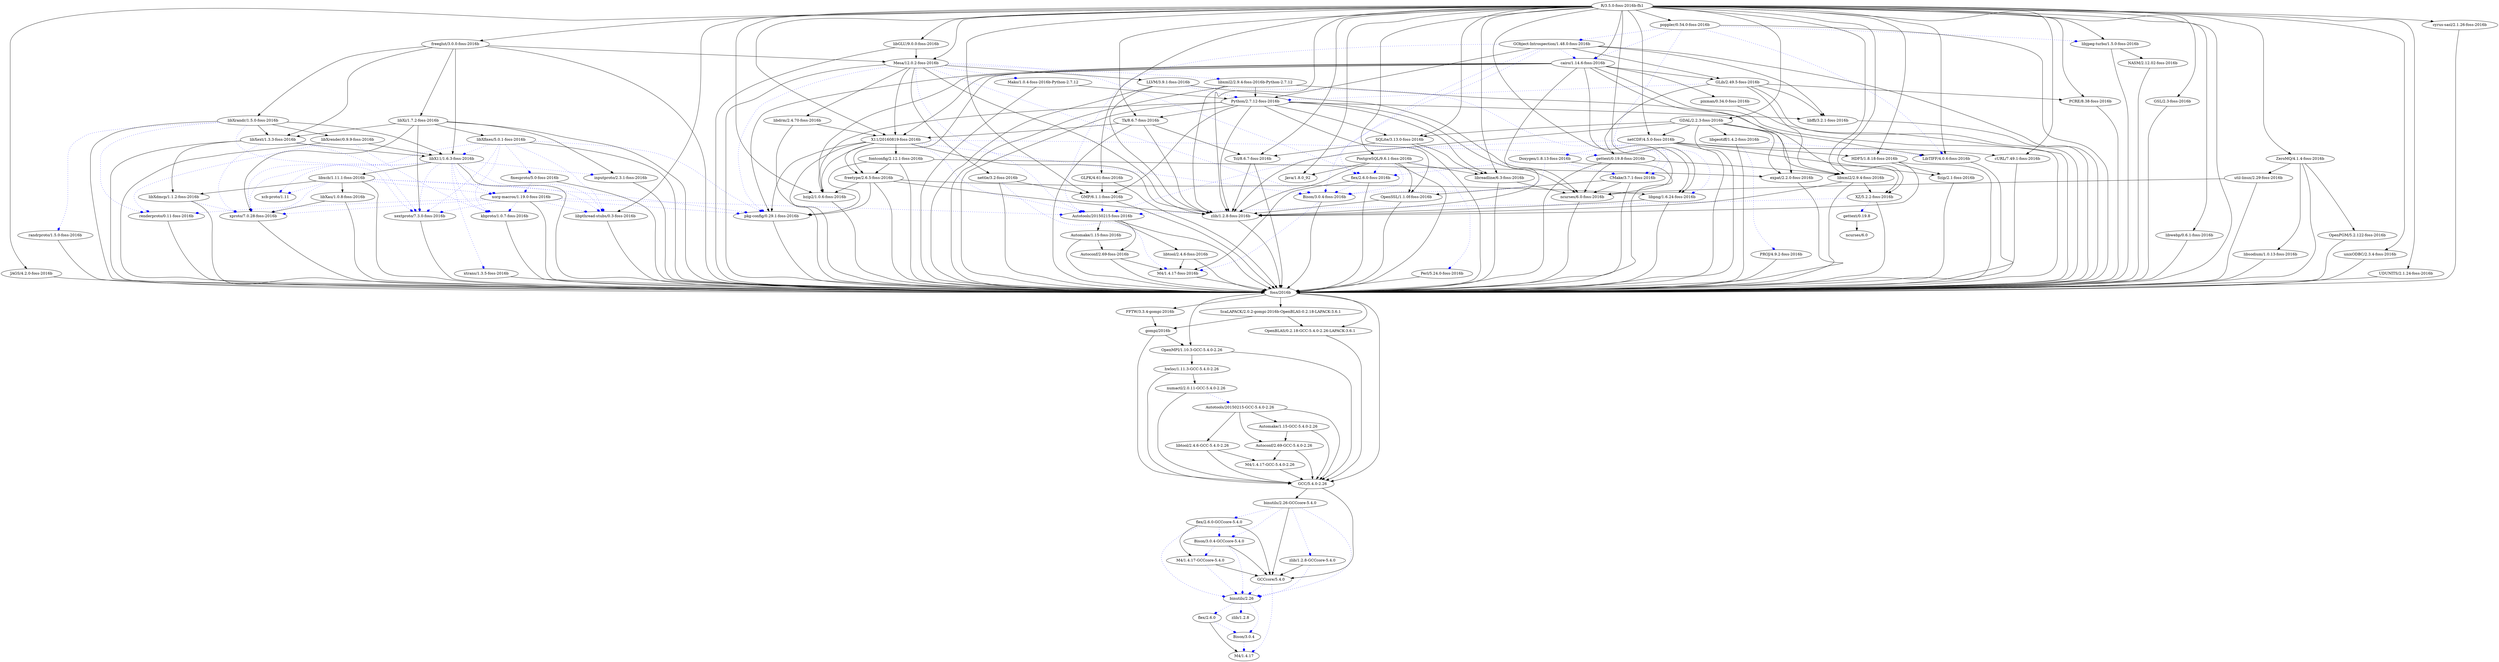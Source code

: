 digraph graphname {
"JAGS/4.2.0-foss-2016b";
"nettle/3.2-foss-2016b";
"bzip2/1.0.6-foss-2016b";
"M4/1.4.17";
"xextproto/7.3.0-foss-2016b";
"renderproto/0.11-foss-2016b";
"zlib/1.2.8";
"Bison/3.0.4";
"libtool/2.4.6-foss-2016b";
"Automake/1.15-foss-2016b";
"inputproto/2.3.1-foss-2016b";
"cairo/1.14.6-foss-2016b";
"pkg-config/0.29.1-foss-2016b";
"PostgreSQL/9.6.1-foss-2016b";
"libXdmcp/1.1.2-foss-2016b";
"GSL/2.3-foss-2016b";
"Autotools/20150215-GCC-5.4.0-2.26";
"Python/2.7.12-foss-2016b";
"libwebp/0.6.1-foss-2016b";
"libXfixes/5.0.1-foss-2016b";
"gettext/0.19.8";
"R/3.5.0-foss-2016b-fh1";
"M4/1.4.17-GCC-5.4.0-2.26";
"xcb-proto/1.11";
"libXi/1.7.2-foss-2016b";
"binutils/2.26";
"Bison/3.0.4-GCCcore-5.4.0";
"binutils/2.26-GCCcore-5.4.0";
"ncurses/6.0";
"PROJ/4.9.2-foss-2016b";
"GObject-Introspection/1.48.0-foss-2016b";
"util-linux/2.29-foss-2016b";
"OpenMPI/1.10.3-GCC-5.4.0-2.26";
"M4/1.4.17-foss-2016b";
"OpenPGM/5.2.122-foss-2016b";
"libGLU/9.0.0-foss-2016b";
"libxcb/1.11.1-foss-2016b";
"libX11/1.6.3-foss-2016b";
"libXext/1.3.3-foss-2016b";
"Autotools/20150215-foss-2016b";
"Perl/5.24.0-foss-2016b";
"gompi/2016b";
"Autoconf/2.69-foss-2016b";
"Mako/1.0.4-foss-2016b-Python-2.7.12";
"freeglut/3.0.0-foss-2016b";
"ScaLAPACK/2.0.2-gompi-2016b-OpenBLAS-0.2.18-LAPACK-3.6.1";
"fixesproto/5.0-foss-2016b";
"Automake/1.15-GCC-5.4.0-2.26";
"xorg-macros/1.19.0-foss-2016b";
"GCCcore/5.4.0";
"fontconfig/2.12.1-foss-2016b";
"netCDF/4.5.0-foss-2016b";
"GCC/5.4.0-2.26";
"unixODBC/2.3.4-foss-2016b";
"ZeroMQ/4.1.4-foss-2016b";
"GMP/6.1.1-foss-2016b";
"zlib/1.2.8-GCCcore-5.4.0";
"flex/2.6.0";
"libreadline/6.3-foss-2016b";
"poppler/0.54.0-foss-2016b";
"flex/2.6.0-foss-2016b";
"pixman/0.34.0-foss-2016b";
"kbproto/1.0.7-foss-2016b";
"libXrender/0.9.9-foss-2016b";
"Bison/3.0.4-foss-2016b";
"Autoconf/2.69-GCC-5.4.0-2.26";
"CMake/3.7.1-foss-2016b";
"freetype/2.6.5-foss-2016b";
"libXrandr/1.5.0-foss-2016b";
"PCRE/8.38-foss-2016b";
"libtool/2.4.6-GCC-5.4.0-2.26";
"GLib/2.49.5-foss-2016b";
"SQLite/3.13.0-foss-2016b";
"Java/1.8.0_92";
"libxml2/2.9.4-foss-2016b-Python-2.7.12";
"xtrans/1.3.5-foss-2016b";
"X11/20160819-foss-2016b";
"M4/1.4.17-GCCcore-5.4.0";
"LLVM/3.9.1-foss-2016b";
"Szip/2.1-foss-2016b";
"libjpeg-turbo/1.5.0-foss-2016b";
"xproto/7.0.28-foss-2016b";
"randrproto/1.5.0-foss-2016b";
"libXau/1.0.8-foss-2016b";
"libpng/1.6.24-foss-2016b";
"libgeotiff/1.4.2-foss-2016b";
"hwloc/1.11.3-GCC-5.4.0-2.26";
"UDUNITS/2.1.24-foss-2016b";
"GLPK/4.61-foss-2016b";
"Doxygen/1.8.13-foss-2016b";
"XZ/5.2.2-foss-2016b";
"expat/2.2.0-foss-2016b";
"cURL/7.49.1-foss-2016b";
"libsodium/1.0.13-foss-2016b";
"GDAL/2.2.3-foss-2016b";
"Tk/8.6.7-foss-2016b";
"ncurses/6.0-foss-2016b";
"flex/2.6.0-GCCcore-5.4.0";
"Tcl/8.6.7-foss-2016b";
"HDF5/1.8.18-foss-2016b";
"libdrm/2.4.70-foss-2016b";
"libxml2/2.9.4-foss-2016b";
"libffi/3.2.1-foss-2016b";
"NASM/2.12.02-foss-2016b";
"gettext/0.19.8-foss-2016b";
"foss/2016b";
"cyrus-sasl/2.1.26-foss-2016b";
"libpthread-stubs/0.3-foss-2016b";
"zlib/1.2.8-foss-2016b";
"OpenSSL/1.1.0f-foss-2016b";
"numactl/2.0.11-GCC-5.4.0-2.26";
"Mesa/12.0.2-foss-2016b";
"FFTW/3.3.4-gompi-2016b";
"LibTIFF/4.0.6-foss-2016b";
"OpenBLAS/0.2.18-GCC-5.4.0-2.26-LAPACK-3.6.1";
"JAGS/4.2.0-foss-2016b" -> "foss/2016b";
"nettle/3.2-foss-2016b" -> "GMP/6.1.1-foss-2016b";
"nettle/3.2-foss-2016b" -> "M4/1.4.17-foss-2016b"  [color=blue, style=dotted, arrowhead=diamond];
"nettle/3.2-foss-2016b" -> "foss/2016b";
"bzip2/1.0.6-foss-2016b" -> "foss/2016b";
"xextproto/7.3.0-foss-2016b" -> "foss/2016b";
"renderproto/0.11-foss-2016b" -> "foss/2016b";
"Bison/3.0.4" -> "M4/1.4.17"  [color=blue, style=dotted, arrowhead=diamond];
"libtool/2.4.6-foss-2016b" -> "M4/1.4.17-foss-2016b";
"libtool/2.4.6-foss-2016b" -> "foss/2016b";
"Automake/1.15-foss-2016b" -> "Autoconf/2.69-foss-2016b";
"Automake/1.15-foss-2016b" -> "foss/2016b";
"inputproto/2.3.1-foss-2016b" -> "foss/2016b";
"cairo/1.14.6-foss-2016b" -> "pkg-config/0.29.1-foss-2016b";
"cairo/1.14.6-foss-2016b" -> "bzip2/1.0.6-foss-2016b";
"cairo/1.14.6-foss-2016b" -> "zlib/1.2.8-foss-2016b";
"cairo/1.14.6-foss-2016b" -> "libpng/1.6.24-foss-2016b";
"cairo/1.14.6-foss-2016b" -> "freetype/2.6.5-foss-2016b";
"cairo/1.14.6-foss-2016b" -> "pixman/0.34.0-foss-2016b";
"cairo/1.14.6-foss-2016b" -> "expat/2.2.0-foss-2016b";
"cairo/1.14.6-foss-2016b" -> "GLib/2.49.5-foss-2016b";
"cairo/1.14.6-foss-2016b" -> "X11/20160819-foss-2016b";
"cairo/1.14.6-foss-2016b" -> "foss/2016b";
"pkg-config/0.29.1-foss-2016b" -> "foss/2016b";
"PostgreSQL/9.6.1-foss-2016b" -> "Java/1.8.0_92";
"PostgreSQL/9.6.1-foss-2016b" -> "libreadline/6.3-foss-2016b";
"PostgreSQL/9.6.1-foss-2016b" -> "zlib/1.2.8-foss-2016b";
"PostgreSQL/9.6.1-foss-2016b" -> "OpenSSL/1.1.0f-foss-2016b";
"PostgreSQL/9.6.1-foss-2016b" -> "Bison/3.0.4-foss-2016b"  [color=blue, style=dotted, arrowhead=diamond];
"PostgreSQL/9.6.1-foss-2016b" -> "flex/2.6.0-foss-2016b"  [color=blue, style=dotted, arrowhead=diamond];
"PostgreSQL/9.6.1-foss-2016b" -> "Perl/5.24.0-foss-2016b"  [color=blue, style=dotted, arrowhead=diamond];
"PostgreSQL/9.6.1-foss-2016b" -> "foss/2016b";
"libXdmcp/1.1.2-foss-2016b" -> "xproto/7.0.28-foss-2016b"  [color=blue, style=dotted, arrowhead=diamond];
"libXdmcp/1.1.2-foss-2016b" -> "foss/2016b";
"GSL/2.3-foss-2016b" -> "foss/2016b";
"Autotools/20150215-GCC-5.4.0-2.26" -> "Autoconf/2.69-GCC-5.4.0-2.26";
"Autotools/20150215-GCC-5.4.0-2.26" -> "Automake/1.15-GCC-5.4.0-2.26";
"Autotools/20150215-GCC-5.4.0-2.26" -> "libtool/2.4.6-GCC-5.4.0-2.26";
"Autotools/20150215-GCC-5.4.0-2.26" -> "GCC/5.4.0-2.26";
"Python/2.7.12-foss-2016b" -> "bzip2/1.0.6-foss-2016b";
"Python/2.7.12-foss-2016b" -> "zlib/1.2.8-foss-2016b";
"Python/2.7.12-foss-2016b" -> "libreadline/6.3-foss-2016b";
"Python/2.7.12-foss-2016b" -> "ncurses/6.0-foss-2016b";
"Python/2.7.12-foss-2016b" -> "SQLite/3.13.0-foss-2016b";
"Python/2.7.12-foss-2016b" -> "Tk/8.6.7-foss-2016b";
"Python/2.7.12-foss-2016b" -> "GMP/6.1.1-foss-2016b";
"Python/2.7.12-foss-2016b" -> "libffi/3.2.1-foss-2016b";
"Python/2.7.12-foss-2016b" -> "OpenSSL/1.1.0f-foss-2016b";
"Python/2.7.12-foss-2016b" -> "foss/2016b";
"libwebp/0.6.1-foss-2016b" -> "foss/2016b";
"libXfixes/5.0.1-foss-2016b" -> "fixesproto/5.0-foss-2016b"  [color=blue, style=dotted, arrowhead=diamond];
"libXfixes/5.0.1-foss-2016b" -> "xextproto/7.3.0-foss-2016b"  [color=blue, style=dotted, arrowhead=diamond];
"libXfixes/5.0.1-foss-2016b" -> "xproto/7.0.28-foss-2016b"  [color=blue, style=dotted, arrowhead=diamond];
"libXfixes/5.0.1-foss-2016b" -> "pkg-config/0.29.1-foss-2016b"  [color=blue, style=dotted, arrowhead=diamond];
"libXfixes/5.0.1-foss-2016b" -> "kbproto/1.0.7-foss-2016b"  [color=blue, style=dotted, arrowhead=diamond];
"libXfixes/5.0.1-foss-2016b" -> "libX11/1.6.3-foss-2016b"  [color=blue, style=dotted, arrowhead=diamond];
"libXfixes/5.0.1-foss-2016b" -> "libpthread-stubs/0.3-foss-2016b"  [color=blue, style=dotted, arrowhead=diamond];
"libXfixes/5.0.1-foss-2016b" -> "foss/2016b";
"gettext/0.19.8" -> "ncurses/6.0";
"R/3.5.0-foss-2016b-fh1" -> "libreadline/6.3-foss-2016b";
"R/3.5.0-foss-2016b-fh1" -> "ncurses/6.0-foss-2016b";
"R/3.5.0-foss-2016b-fh1" -> "bzip2/1.0.6-foss-2016b";
"R/3.5.0-foss-2016b-fh1" -> "XZ/5.2.2-foss-2016b";
"R/3.5.0-foss-2016b-fh1" -> "zlib/1.2.8-foss-2016b";
"R/3.5.0-foss-2016b-fh1" -> "SQLite/3.13.0-foss-2016b";
"R/3.5.0-foss-2016b-fh1" -> "PCRE/8.38-foss-2016b";
"R/3.5.0-foss-2016b-fh1" -> "libwebp/0.6.1-foss-2016b";
"R/3.5.0-foss-2016b-fh1" -> "libpng/1.6.24-foss-2016b";
"R/3.5.0-foss-2016b-fh1" -> "libjpeg-turbo/1.5.0-foss-2016b";
"R/3.5.0-foss-2016b-fh1" -> "libpthread-stubs/0.3-foss-2016b";
"R/3.5.0-foss-2016b-fh1" -> "LibTIFF/4.0.6-foss-2016b";
"R/3.5.0-foss-2016b-fh1" -> "Java/1.8.0_92";
"R/3.5.0-foss-2016b-fh1" -> "Tcl/8.6.7-foss-2016b";
"R/3.5.0-foss-2016b-fh1" -> "Tk/8.6.7-foss-2016b";
"R/3.5.0-foss-2016b-fh1" -> "cURL/7.49.1-foss-2016b";
"R/3.5.0-foss-2016b-fh1" -> "libxml2/2.9.4-foss-2016b";
"R/3.5.0-foss-2016b-fh1" -> "X11/20160819-foss-2016b";
"R/3.5.0-foss-2016b-fh1" -> "freeglut/3.0.0-foss-2016b";
"R/3.5.0-foss-2016b-fh1" -> "poppler/0.54.0-foss-2016b";
"R/3.5.0-foss-2016b-fh1" -> "GDAL/2.2.3-foss-2016b";
"R/3.5.0-foss-2016b-fh1" -> "GSL/2.3-foss-2016b";
"R/3.5.0-foss-2016b-fh1" -> "GMP/6.1.1-foss-2016b";
"R/3.5.0-foss-2016b-fh1" -> "JAGS/4.2.0-foss-2016b";
"R/3.5.0-foss-2016b-fh1" -> "libGLU/9.0.0-foss-2016b";
"R/3.5.0-foss-2016b-fh1" -> "Mesa/12.0.2-foss-2016b";
"R/3.5.0-foss-2016b-fh1" -> "cairo/1.14.6-foss-2016b";
"R/3.5.0-foss-2016b-fh1" -> "PostgreSQL/9.6.1-foss-2016b";
"R/3.5.0-foss-2016b-fh1" -> "netCDF/4.5.0-foss-2016b";
"R/3.5.0-foss-2016b-fh1" -> "GLPK/4.61-foss-2016b";
"R/3.5.0-foss-2016b-fh1" -> "ZeroMQ/4.1.4-foss-2016b";
"R/3.5.0-foss-2016b-fh1" -> "HDF5/1.8.18-foss-2016b";
"R/3.5.0-foss-2016b-fh1" -> "UDUNITS/2.1.24-foss-2016b";
"R/3.5.0-foss-2016b-fh1" -> "cyrus-sasl/2.1.26-foss-2016b";
"R/3.5.0-foss-2016b-fh1" -> "unixODBC/2.3.4-foss-2016b";
"R/3.5.0-foss-2016b-fh1" -> "foss/2016b";
"M4/1.4.17-GCC-5.4.0-2.26" -> "GCC/5.4.0-2.26";
"libXi/1.7.2-foss-2016b" -> "xproto/7.0.28-foss-2016b";
"libXi/1.7.2-foss-2016b" -> "xextproto/7.3.0-foss-2016b";
"libXi/1.7.2-foss-2016b" -> "libXext/1.3.3-foss-2016b";
"libXi/1.7.2-foss-2016b" -> "inputproto/2.3.1-foss-2016b";
"libXi/1.7.2-foss-2016b" -> "libXfixes/5.0.1-foss-2016b";
"libXi/1.7.2-foss-2016b" -> "foss/2016b";
"binutils/2.26" -> "flex/2.6.0"  [color=blue, style=dotted, arrowhead=diamond];
"binutils/2.26" -> "Bison/3.0.4"  [color=blue, style=dotted, arrowhead=diamond];
"binutils/2.26" -> "zlib/1.2.8"  [color=blue, style=dotted, arrowhead=diamond];
"Bison/3.0.4-GCCcore-5.4.0" -> "M4/1.4.17-GCCcore-5.4.0"  [color=blue, style=dotted, arrowhead=diamond];
"Bison/3.0.4-GCCcore-5.4.0" -> "binutils/2.26"  [color=blue, style=dotted, arrowhead=diamond];
"Bison/3.0.4-GCCcore-5.4.0" -> "GCCcore/5.4.0";
"binutils/2.26-GCCcore-5.4.0" -> "flex/2.6.0-GCCcore-5.4.0"  [color=blue, style=dotted, arrowhead=diamond];
"binutils/2.26-GCCcore-5.4.0" -> "Bison/3.0.4-GCCcore-5.4.0"  [color=blue, style=dotted, arrowhead=diamond];
"binutils/2.26-GCCcore-5.4.0" -> "zlib/1.2.8-GCCcore-5.4.0"  [color=blue, style=dotted, arrowhead=diamond];
"binutils/2.26-GCCcore-5.4.0" -> "binutils/2.26"  [color=blue, style=dotted, arrowhead=diamond];
"binutils/2.26-GCCcore-5.4.0" -> "GCCcore/5.4.0";
"PROJ/4.9.2-foss-2016b" -> "foss/2016b";
"GObject-Introspection/1.48.0-foss-2016b" -> "Python/2.7.12-foss-2016b";
"GObject-Introspection/1.48.0-foss-2016b" -> "GLib/2.49.5-foss-2016b";
"GObject-Introspection/1.48.0-foss-2016b" -> "libffi/3.2.1-foss-2016b";
"GObject-Introspection/1.48.0-foss-2016b" -> "Autotools/20150215-foss-2016b"  [color=blue, style=dotted, arrowhead=diamond];
"GObject-Introspection/1.48.0-foss-2016b" -> "flex/2.6.0-foss-2016b"  [color=blue, style=dotted, arrowhead=diamond];
"GObject-Introspection/1.48.0-foss-2016b" -> "Bison/3.0.4-foss-2016b"  [color=blue, style=dotted, arrowhead=diamond];
"GObject-Introspection/1.48.0-foss-2016b" -> "cairo/1.14.6-foss-2016b"  [color=blue, style=dotted, arrowhead=diamond];
"GObject-Introspection/1.48.0-foss-2016b" -> "foss/2016b";
"util-linux/2.29-foss-2016b" -> "ncurses/6.0-foss-2016b";
"util-linux/2.29-foss-2016b" -> "foss/2016b";
"OpenMPI/1.10.3-GCC-5.4.0-2.26" -> "hwloc/1.11.3-GCC-5.4.0-2.26";
"OpenMPI/1.10.3-GCC-5.4.0-2.26" -> "GCC/5.4.0-2.26";
"M4/1.4.17-foss-2016b" -> "foss/2016b";
"OpenPGM/5.2.122-foss-2016b" -> "foss/2016b";
"libGLU/9.0.0-foss-2016b" -> "Mesa/12.0.2-foss-2016b";
"libGLU/9.0.0-foss-2016b" -> "foss/2016b";
"libxcb/1.11.1-foss-2016b" -> "libXau/1.0.8-foss-2016b";
"libxcb/1.11.1-foss-2016b" -> "libXdmcp/1.1.2-foss-2016b";
"libxcb/1.11.1-foss-2016b" -> "pkg-config/0.29.1-foss-2016b"  [color=blue, style=dotted, arrowhead=diamond];
"libxcb/1.11.1-foss-2016b" -> "xcb-proto/1.11"  [color=blue, style=dotted, arrowhead=diamond];
"libxcb/1.11.1-foss-2016b" -> "xproto/7.0.28-foss-2016b"  [color=blue, style=dotted, arrowhead=diamond];
"libxcb/1.11.1-foss-2016b" -> "libpthread-stubs/0.3-foss-2016b"  [color=blue, style=dotted, arrowhead=diamond];
"libxcb/1.11.1-foss-2016b" -> "xorg-macros/1.19.0-foss-2016b"  [color=blue, style=dotted, arrowhead=diamond];
"libxcb/1.11.1-foss-2016b" -> "foss/2016b";
"libX11/1.6.3-foss-2016b" -> "libxcb/1.11.1-foss-2016b";
"libX11/1.6.3-foss-2016b" -> "xextproto/7.3.0-foss-2016b"  [color=blue, style=dotted, arrowhead=diamond];
"libX11/1.6.3-foss-2016b" -> "xcb-proto/1.11"  [color=blue, style=dotted, arrowhead=diamond];
"libX11/1.6.3-foss-2016b" -> "inputproto/2.3.1-foss-2016b"  [color=blue, style=dotted, arrowhead=diamond];
"libX11/1.6.3-foss-2016b" -> "xproto/7.0.28-foss-2016b"  [color=blue, style=dotted, arrowhead=diamond];
"libX11/1.6.3-foss-2016b" -> "libpthread-stubs/0.3-foss-2016b"  [color=blue, style=dotted, arrowhead=diamond];
"libX11/1.6.3-foss-2016b" -> "kbproto/1.0.7-foss-2016b"  [color=blue, style=dotted, arrowhead=diamond];
"libX11/1.6.3-foss-2016b" -> "xtrans/1.3.5-foss-2016b"  [color=blue, style=dotted, arrowhead=diamond];
"libX11/1.6.3-foss-2016b" -> "xorg-macros/1.19.0-foss-2016b"  [color=blue, style=dotted, arrowhead=diamond];
"libX11/1.6.3-foss-2016b" -> "foss/2016b";
"libXext/1.3.3-foss-2016b" -> "libX11/1.6.3-foss-2016b";
"libXext/1.3.3-foss-2016b" -> "libXdmcp/1.1.2-foss-2016b";
"libXext/1.3.3-foss-2016b" -> "xproto/7.0.28-foss-2016b"  [color=blue, style=dotted, arrowhead=diamond];
"libXext/1.3.3-foss-2016b" -> "xextproto/7.3.0-foss-2016b"  [color=blue, style=dotted, arrowhead=diamond];
"libXext/1.3.3-foss-2016b" -> "foss/2016b";
"Autotools/20150215-foss-2016b" -> "Autoconf/2.69-foss-2016b";
"Autotools/20150215-foss-2016b" -> "Automake/1.15-foss-2016b";
"Autotools/20150215-foss-2016b" -> "libtool/2.4.6-foss-2016b";
"Autotools/20150215-foss-2016b" -> "foss/2016b";
"Perl/5.24.0-foss-2016b" -> "foss/2016b";
"gompi/2016b" -> "GCC/5.4.0-2.26";
"gompi/2016b" -> "OpenMPI/1.10.3-GCC-5.4.0-2.26";
"Autoconf/2.69-foss-2016b" -> "M4/1.4.17-foss-2016b";
"Autoconf/2.69-foss-2016b" -> "foss/2016b";
"Mako/1.0.4-foss-2016b-Python-2.7.12" -> "Python/2.7.12-foss-2016b";
"Mako/1.0.4-foss-2016b-Python-2.7.12" -> "foss/2016b";
"freeglut/3.0.0-foss-2016b" -> "libXi/1.7.2-foss-2016b";
"freeglut/3.0.0-foss-2016b" -> "libX11/1.6.3-foss-2016b";
"freeglut/3.0.0-foss-2016b" -> "libXext/1.3.3-foss-2016b";
"freeglut/3.0.0-foss-2016b" -> "libXrandr/1.5.0-foss-2016b";
"freeglut/3.0.0-foss-2016b" -> "Mesa/12.0.2-foss-2016b";
"freeglut/3.0.0-foss-2016b" -> "foss/2016b";
"ScaLAPACK/2.0.2-gompi-2016b-OpenBLAS-0.2.18-LAPACK-3.6.1" -> "OpenBLAS/0.2.18-GCC-5.4.0-2.26-LAPACK-3.6.1";
"ScaLAPACK/2.0.2-gompi-2016b-OpenBLAS-0.2.18-LAPACK-3.6.1" -> "gompi/2016b";
"fixesproto/5.0-foss-2016b" -> "xorg-macros/1.19.0-foss-2016b"  [color=blue, style=dotted, arrowhead=diamond];
"fixesproto/5.0-foss-2016b" -> "foss/2016b";
"Automake/1.15-GCC-5.4.0-2.26" -> "Autoconf/2.69-GCC-5.4.0-2.26";
"Automake/1.15-GCC-5.4.0-2.26" -> "GCC/5.4.0-2.26";
"xorg-macros/1.19.0-foss-2016b" -> "Autotools/20150215-foss-2016b"  [color=blue, style=dotted, arrowhead=diamond];
"xorg-macros/1.19.0-foss-2016b" -> "pkg-config/0.29.1-foss-2016b"  [color=blue, style=dotted, arrowhead=diamond];
"xorg-macros/1.19.0-foss-2016b" -> "renderproto/0.11-foss-2016b"  [color=blue, style=dotted, arrowhead=diamond];
"xorg-macros/1.19.0-foss-2016b" -> "xproto/7.0.28-foss-2016b"  [color=blue, style=dotted, arrowhead=diamond];
"xorg-macros/1.19.0-foss-2016b" -> "xextproto/7.3.0-foss-2016b"  [color=blue, style=dotted, arrowhead=diamond];
"xorg-macros/1.19.0-foss-2016b" -> "kbproto/1.0.7-foss-2016b"  [color=blue, style=dotted, arrowhead=diamond];
"xorg-macros/1.19.0-foss-2016b" -> "libpthread-stubs/0.3-foss-2016b"  [color=blue, style=dotted, arrowhead=diamond];
"xorg-macros/1.19.0-foss-2016b" -> "foss/2016b";
"GCCcore/5.4.0" -> "binutils/2.26"  [color=blue, style=dotted, arrowhead=diamond];
"GCCcore/5.4.0" -> "M4/1.4.17"  [color=blue, style=dotted, arrowhead=diamond];
"fontconfig/2.12.1-foss-2016b" -> "expat/2.2.0-foss-2016b";
"fontconfig/2.12.1-foss-2016b" -> "freetype/2.6.5-foss-2016b";
"fontconfig/2.12.1-foss-2016b" -> "pkg-config/0.29.1-foss-2016b";
"fontconfig/2.12.1-foss-2016b" -> "foss/2016b";
"netCDF/4.5.0-foss-2016b" -> "HDF5/1.8.18-foss-2016b";
"netCDF/4.5.0-foss-2016b" -> "cURL/7.49.1-foss-2016b";
"netCDF/4.5.0-foss-2016b" -> "Szip/2.1-foss-2016b";
"netCDF/4.5.0-foss-2016b" -> "Autotools/20150215-foss-2016b"  [color=blue, style=dotted, arrowhead=diamond];
"netCDF/4.5.0-foss-2016b" -> "CMake/3.7.1-foss-2016b"  [color=blue, style=dotted, arrowhead=diamond];
"netCDF/4.5.0-foss-2016b" -> "Doxygen/1.8.13-foss-2016b"  [color=blue, style=dotted, arrowhead=diamond];
"netCDF/4.5.0-foss-2016b" -> "foss/2016b";
"GCC/5.4.0-2.26" -> "GCCcore/5.4.0";
"GCC/5.4.0-2.26" -> "binutils/2.26-GCCcore-5.4.0";
"unixODBC/2.3.4-foss-2016b" -> "foss/2016b";
"ZeroMQ/4.1.4-foss-2016b" -> "OpenPGM/5.2.122-foss-2016b";
"ZeroMQ/4.1.4-foss-2016b" -> "util-linux/2.29-foss-2016b";
"ZeroMQ/4.1.4-foss-2016b" -> "libsodium/1.0.13-foss-2016b";
"ZeroMQ/4.1.4-foss-2016b" -> "foss/2016b";
"GMP/6.1.1-foss-2016b" -> "Autotools/20150215-foss-2016b"  [color=blue, style=dotted, arrowhead=diamond];
"GMP/6.1.1-foss-2016b" -> "foss/2016b";
"zlib/1.2.8-GCCcore-5.4.0" -> "binutils/2.26"  [color=blue, style=dotted, arrowhead=diamond];
"zlib/1.2.8-GCCcore-5.4.0" -> "GCCcore/5.4.0";
"flex/2.6.0" -> "M4/1.4.17";
"flex/2.6.0" -> "Bison/3.0.4"  [color=blue, style=dotted, arrowhead=diamond];
"libreadline/6.3-foss-2016b" -> "ncurses/6.0-foss-2016b";
"libreadline/6.3-foss-2016b" -> "foss/2016b";
"poppler/0.54.0-foss-2016b" -> "cairo/1.14.6-foss-2016b"  [color=blue, style=dotted, arrowhead=diamond];
"poppler/0.54.0-foss-2016b" -> "GObject-Introspection/1.48.0-foss-2016b"  [color=blue, style=dotted, arrowhead=diamond];
"poppler/0.54.0-foss-2016b" -> "libjpeg-turbo/1.5.0-foss-2016b"  [color=blue, style=dotted, arrowhead=diamond];
"poppler/0.54.0-foss-2016b" -> "libpng/1.6.24-foss-2016b"  [color=blue, style=dotted, arrowhead=diamond];
"poppler/0.54.0-foss-2016b" -> "LibTIFF/4.0.6-foss-2016b"  [color=blue, style=dotted, arrowhead=diamond];
"poppler/0.54.0-foss-2016b" -> "foss/2016b";
"flex/2.6.0-foss-2016b" -> "M4/1.4.17-foss-2016b";
"flex/2.6.0-foss-2016b" -> "Bison/3.0.4-foss-2016b"  [color=blue, style=dotted, arrowhead=diamond];
"flex/2.6.0-foss-2016b" -> "foss/2016b";
"pixman/0.34.0-foss-2016b" -> "foss/2016b";
"kbproto/1.0.7-foss-2016b" -> "foss/2016b";
"libXrender/0.9.9-foss-2016b" -> "libX11/1.6.3-foss-2016b";
"libXrender/0.9.9-foss-2016b" -> "kbproto/1.0.7-foss-2016b"  [color=blue, style=dotted, arrowhead=diamond];
"libXrender/0.9.9-foss-2016b" -> "renderproto/0.11-foss-2016b"  [color=blue, style=dotted, arrowhead=diamond];
"libXrender/0.9.9-foss-2016b" -> "foss/2016b";
"Bison/3.0.4-foss-2016b" -> "M4/1.4.17-foss-2016b"  [color=blue, style=dotted, arrowhead=diamond];
"Bison/3.0.4-foss-2016b" -> "foss/2016b";
"Autoconf/2.69-GCC-5.4.0-2.26" -> "M4/1.4.17-GCC-5.4.0-2.26";
"Autoconf/2.69-GCC-5.4.0-2.26" -> "GCC/5.4.0-2.26";
"CMake/3.7.1-foss-2016b" -> "ncurses/6.0-foss-2016b";
"CMake/3.7.1-foss-2016b" -> "OpenSSL/1.1.0f-foss-2016b";
"CMake/3.7.1-foss-2016b" -> "foss/2016b";
"freetype/2.6.5-foss-2016b" -> "libpng/1.6.24-foss-2016b";
"freetype/2.6.5-foss-2016b" -> "bzip2/1.0.6-foss-2016b";
"freetype/2.6.5-foss-2016b" -> "zlib/1.2.8-foss-2016b";
"freetype/2.6.5-foss-2016b" -> "pkg-config/0.29.1-foss-2016b";
"freetype/2.6.5-foss-2016b" -> "foss/2016b";
"libXrandr/1.5.0-foss-2016b" -> "libX11/1.6.3-foss-2016b";
"libXrandr/1.5.0-foss-2016b" -> "libXext/1.3.3-foss-2016b";
"libXrandr/1.5.0-foss-2016b" -> "libXrender/0.9.9-foss-2016b";
"libXrandr/1.5.0-foss-2016b" -> "randrproto/1.5.0-foss-2016b"  [color=blue, style=dotted, arrowhead=diamond];
"libXrandr/1.5.0-foss-2016b" -> "renderproto/0.11-foss-2016b"  [color=blue, style=dotted, arrowhead=diamond];
"libXrandr/1.5.0-foss-2016b" -> "xextproto/7.3.0-foss-2016b"  [color=blue, style=dotted, arrowhead=diamond];
"libXrandr/1.5.0-foss-2016b" -> "foss/2016b";
"PCRE/8.38-foss-2016b" -> "foss/2016b";
"libtool/2.4.6-GCC-5.4.0-2.26" -> "M4/1.4.17-GCC-5.4.0-2.26";
"libtool/2.4.6-GCC-5.4.0-2.26" -> "GCC/5.4.0-2.26";
"GLib/2.49.5-foss-2016b" -> "libffi/3.2.1-foss-2016b";
"GLib/2.49.5-foss-2016b" -> "gettext/0.19.8-foss-2016b";
"GLib/2.49.5-foss-2016b" -> "libxml2/2.9.4-foss-2016b";
"GLib/2.49.5-foss-2016b" -> "PCRE/8.38-foss-2016b";
"GLib/2.49.5-foss-2016b" -> "Python/2.7.12-foss-2016b"  [color=blue, style=dotted, arrowhead=diamond];
"GLib/2.49.5-foss-2016b" -> "foss/2016b";
"SQLite/3.13.0-foss-2016b" -> "libreadline/6.3-foss-2016b";
"SQLite/3.13.0-foss-2016b" -> "Tcl/8.6.7-foss-2016b";
"SQLite/3.13.0-foss-2016b" -> "foss/2016b";
"libxml2/2.9.4-foss-2016b-Python-2.7.12" -> "zlib/1.2.8-foss-2016b";
"libxml2/2.9.4-foss-2016b-Python-2.7.12" -> "XZ/5.2.2-foss-2016b";
"libxml2/2.9.4-foss-2016b-Python-2.7.12" -> "Python/2.7.12-foss-2016b";
"libxml2/2.9.4-foss-2016b-Python-2.7.12" -> "foss/2016b";
"xtrans/1.3.5-foss-2016b" -> "foss/2016b";
"X11/20160819-foss-2016b" -> "freetype/2.6.5-foss-2016b";
"X11/20160819-foss-2016b" -> "fontconfig/2.12.1-foss-2016b";
"X11/20160819-foss-2016b" -> "zlib/1.2.8-foss-2016b";
"X11/20160819-foss-2016b" -> "bzip2/1.0.6-foss-2016b";
"X11/20160819-foss-2016b" -> "pkg-config/0.29.1-foss-2016b";
"X11/20160819-foss-2016b" -> "Autotools/20150215-foss-2016b"  [color=blue, style=dotted, arrowhead=diamond];
"X11/20160819-foss-2016b" -> "Bison/3.0.4-foss-2016b"  [color=blue, style=dotted, arrowhead=diamond];
"X11/20160819-foss-2016b" -> "gettext/0.19.8-foss-2016b"  [color=blue, style=dotted, arrowhead=diamond];
"X11/20160819-foss-2016b" -> "foss/2016b";
"M4/1.4.17-GCCcore-5.4.0" -> "binutils/2.26"  [color=blue, style=dotted, arrowhead=diamond];
"M4/1.4.17-GCCcore-5.4.0" -> "GCCcore/5.4.0";
"LLVM/3.9.1-foss-2016b" -> "ncurses/6.0-foss-2016b";
"LLVM/3.9.1-foss-2016b" -> "zlib/1.2.8-foss-2016b";
"LLVM/3.9.1-foss-2016b" -> "CMake/3.7.1-foss-2016b"  [color=blue, style=dotted, arrowhead=diamond];
"LLVM/3.9.1-foss-2016b" -> "Python/2.7.12-foss-2016b"  [color=blue, style=dotted, arrowhead=diamond];
"LLVM/3.9.1-foss-2016b" -> "foss/2016b";
"Szip/2.1-foss-2016b" -> "foss/2016b";
"libjpeg-turbo/1.5.0-foss-2016b" -> "NASM/2.12.02-foss-2016b";
"libjpeg-turbo/1.5.0-foss-2016b" -> "foss/2016b";
"xproto/7.0.28-foss-2016b" -> "foss/2016b";
"randrproto/1.5.0-foss-2016b" -> "foss/2016b";
"libXau/1.0.8-foss-2016b" -> "xproto/7.0.28-foss-2016b";
"libXau/1.0.8-foss-2016b" -> "foss/2016b";
"libpng/1.6.24-foss-2016b" -> "zlib/1.2.8-foss-2016b";
"libpng/1.6.24-foss-2016b" -> "foss/2016b";
"libgeotiff/1.4.2-foss-2016b" -> "PROJ/4.9.2-foss-2016b"  [color=blue, style=dotted, arrowhead=diamond];
"libgeotiff/1.4.2-foss-2016b" -> "LibTIFF/4.0.6-foss-2016b"  [color=blue, style=dotted, arrowhead=diamond];
"libgeotiff/1.4.2-foss-2016b" -> "foss/2016b";
"hwloc/1.11.3-GCC-5.4.0-2.26" -> "numactl/2.0.11-GCC-5.4.0-2.26";
"hwloc/1.11.3-GCC-5.4.0-2.26" -> "GCC/5.4.0-2.26";
"UDUNITS/2.1.24-foss-2016b" -> "foss/2016b";
"GLPK/4.61-foss-2016b" -> "GMP/6.1.1-foss-2016b";
"GLPK/4.61-foss-2016b" -> "foss/2016b";
"Doxygen/1.8.13-foss-2016b" -> "CMake/3.7.1-foss-2016b"  [color=blue, style=dotted, arrowhead=diamond];
"Doxygen/1.8.13-foss-2016b" -> "flex/2.6.0-foss-2016b"  [color=blue, style=dotted, arrowhead=diamond];
"Doxygen/1.8.13-foss-2016b" -> "Bison/3.0.4-foss-2016b"  [color=blue, style=dotted, arrowhead=diamond];
"Doxygen/1.8.13-foss-2016b" -> "foss/2016b";
"XZ/5.2.2-foss-2016b" -> "Autotools/20150215-foss-2016b"  [color=blue, style=dotted, arrowhead=diamond];
"XZ/5.2.2-foss-2016b" -> "gettext/0.19.8"  [color=blue, style=dotted, arrowhead=diamond];
"XZ/5.2.2-foss-2016b" -> "foss/2016b";
"expat/2.2.0-foss-2016b" -> "foss/2016b";
"cURL/7.49.1-foss-2016b" -> "foss/2016b";
"libsodium/1.0.13-foss-2016b" -> "foss/2016b";
"GDAL/2.2.3-foss-2016b" -> "netCDF/4.5.0-foss-2016b";
"GDAL/2.2.3-foss-2016b" -> "expat/2.2.0-foss-2016b";
"GDAL/2.2.3-foss-2016b" -> "libxml2/2.9.4-foss-2016b";
"GDAL/2.2.3-foss-2016b" -> "zlib/1.2.8-foss-2016b";
"GDAL/2.2.3-foss-2016b" -> "SQLite/3.13.0-foss-2016b";
"GDAL/2.2.3-foss-2016b" -> "LibTIFF/4.0.6-foss-2016b";
"GDAL/2.2.3-foss-2016b" -> "libgeotiff/1.4.2-foss-2016b";
"GDAL/2.2.3-foss-2016b" -> "foss/2016b";
"Tk/8.6.7-foss-2016b" -> "Tcl/8.6.7-foss-2016b";
"Tk/8.6.7-foss-2016b" -> "X11/20160819-foss-2016b";
"Tk/8.6.7-foss-2016b" -> "zlib/1.2.8-foss-2016b";
"Tk/8.6.7-foss-2016b" -> "foss/2016b";
"ncurses/6.0-foss-2016b" -> "foss/2016b";
"flex/2.6.0-GCCcore-5.4.0" -> "M4/1.4.17-GCCcore-5.4.0";
"flex/2.6.0-GCCcore-5.4.0" -> "Bison/3.0.4-GCCcore-5.4.0"  [color=blue, style=dotted, arrowhead=diamond];
"flex/2.6.0-GCCcore-5.4.0" -> "binutils/2.26"  [color=blue, style=dotted, arrowhead=diamond];
"flex/2.6.0-GCCcore-5.4.0" -> "GCCcore/5.4.0";
"Tcl/8.6.7-foss-2016b" -> "zlib/1.2.8-foss-2016b";
"Tcl/8.6.7-foss-2016b" -> "foss/2016b";
"HDF5/1.8.18-foss-2016b" -> "zlib/1.2.8-foss-2016b";
"HDF5/1.8.18-foss-2016b" -> "Szip/2.1-foss-2016b";
"HDF5/1.8.18-foss-2016b" -> "foss/2016b";
"libdrm/2.4.70-foss-2016b" -> "X11/20160819-foss-2016b";
"libdrm/2.4.70-foss-2016b" -> "foss/2016b";
"libxml2/2.9.4-foss-2016b" -> "zlib/1.2.8-foss-2016b";
"libxml2/2.9.4-foss-2016b" -> "XZ/5.2.2-foss-2016b";
"libxml2/2.9.4-foss-2016b" -> "foss/2016b";
"libffi/3.2.1-foss-2016b" -> "foss/2016b";
"NASM/2.12.02-foss-2016b" -> "foss/2016b";
"gettext/0.19.8-foss-2016b" -> "libxml2/2.9.4-foss-2016b";
"gettext/0.19.8-foss-2016b" -> "ncurses/6.0-foss-2016b";
"gettext/0.19.8-foss-2016b" -> "foss/2016b";
"foss/2016b" -> "GCC/5.4.0-2.26";
"foss/2016b" -> "OpenMPI/1.10.3-GCC-5.4.0-2.26";
"foss/2016b" -> "OpenBLAS/0.2.18-GCC-5.4.0-2.26-LAPACK-3.6.1";
"foss/2016b" -> "FFTW/3.3.4-gompi-2016b";
"foss/2016b" -> "ScaLAPACK/2.0.2-gompi-2016b-OpenBLAS-0.2.18-LAPACK-3.6.1";
"cyrus-sasl/2.1.26-foss-2016b" -> "foss/2016b";
"libpthread-stubs/0.3-foss-2016b" -> "foss/2016b";
"zlib/1.2.8-foss-2016b" -> "foss/2016b";
"OpenSSL/1.1.0f-foss-2016b" -> "zlib/1.2.8-foss-2016b";
"OpenSSL/1.1.0f-foss-2016b" -> "foss/2016b";
"numactl/2.0.11-GCC-5.4.0-2.26" -> "Autotools/20150215-GCC-5.4.0-2.26"  [color=blue, style=dotted, arrowhead=diamond];
"numactl/2.0.11-GCC-5.4.0-2.26" -> "GCC/5.4.0-2.26";
"Mesa/12.0.2-foss-2016b" -> "zlib/1.2.8-foss-2016b";
"Mesa/12.0.2-foss-2016b" -> "nettle/3.2-foss-2016b";
"Mesa/12.0.2-foss-2016b" -> "libdrm/2.4.70-foss-2016b";
"Mesa/12.0.2-foss-2016b" -> "LLVM/3.9.1-foss-2016b";
"Mesa/12.0.2-foss-2016b" -> "X11/20160819-foss-2016b";
"Mesa/12.0.2-foss-2016b" -> "flex/2.6.0-foss-2016b"  [color=blue, style=dotted, arrowhead=diamond];
"Mesa/12.0.2-foss-2016b" -> "Bison/3.0.4-foss-2016b"  [color=blue, style=dotted, arrowhead=diamond];
"Mesa/12.0.2-foss-2016b" -> "Autotools/20150215-foss-2016b"  [color=blue, style=dotted, arrowhead=diamond];
"Mesa/12.0.2-foss-2016b" -> "pkg-config/0.29.1-foss-2016b"  [color=blue, style=dotted, arrowhead=diamond];
"Mesa/12.0.2-foss-2016b" -> "Mako/1.0.4-foss-2016b-Python-2.7.12"  [color=blue, style=dotted, arrowhead=diamond];
"Mesa/12.0.2-foss-2016b" -> "libxml2/2.9.4-foss-2016b-Python-2.7.12"  [color=blue, style=dotted, arrowhead=diamond];
"Mesa/12.0.2-foss-2016b" -> "foss/2016b";
"FFTW/3.3.4-gompi-2016b" -> "gompi/2016b";
"LibTIFF/4.0.6-foss-2016b" -> "foss/2016b";
"OpenBLAS/0.2.18-GCC-5.4.0-2.26-LAPACK-3.6.1" -> "GCC/5.4.0-2.26";
}

